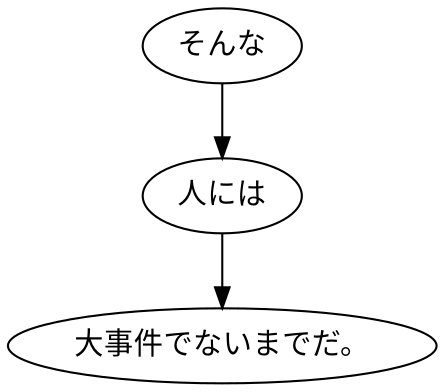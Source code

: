 digraph graph5205 {
	node0 [label="そんな"];
	node1 [label="人には"];
	node2 [label="大事件でないまでだ。"];
	node0 -> node1;
	node1 -> node2;
}
